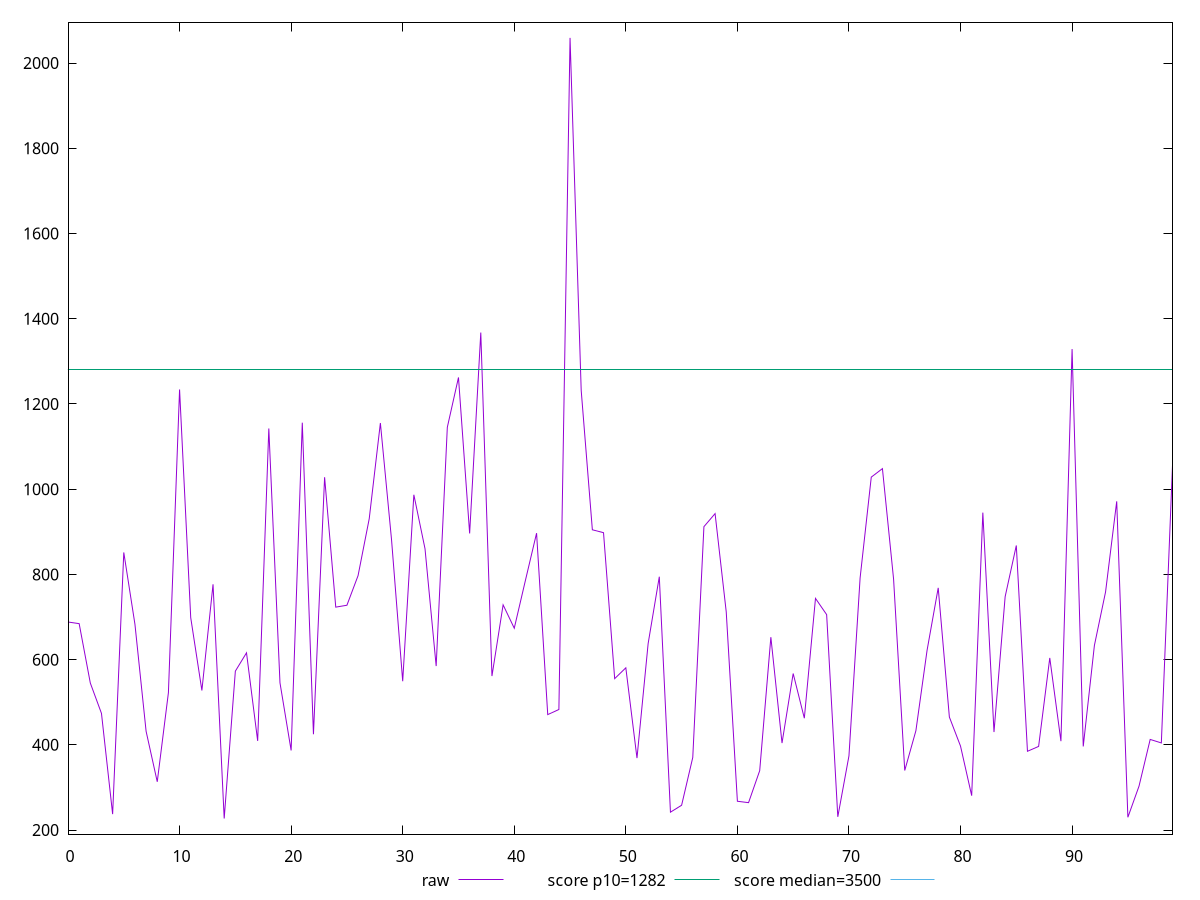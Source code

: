 reset

$raw <<EOF
0 688.2959999999999
1 684.4559999999999
2 545.076
3 473.8639999999999
4 237.46000000000004
5 851.5360000000001
6 682.9399999999998
7 431.94
8 313.36800000000005
9 522.48
10 1233.9959999999999
11 698.5600000000001
12 527.6519999999999
13 776.788
14 227.156
15 572.9960000000001
16 616
17 409.2960000000001
18 1142.4320000000002
19 545.616
20 386.90000000000003
21 1156.052
22 424.86400000000003
23 1028.0520000000001
24 723.2080000000002
25 727.644
26 797.1599999999999
27 930.6960000000001
28 1155.2479999999998
29 881.2760000000001
30 549.348
31 986.8719999999994
32 860.196
33 584.912
34 1145.2480000000003
35 1262.164
36 896.0920000000001
37 1367.484
38 561.4480000000001
39 728.5400000000001
40 673.724
41 785.952
42 896.7919999999999
43 471.024
44 483.016
45 2058.9599999999996
46 1231.624
47 904.6999999999999
48 897.8840000000001
49 555.396
50 580.7840000000001
51 368.98400000000004
52 637.8080000000001
53 794.5720000000001
54 242.036
55 258.32000000000005
56 370.43600000000004
57 912.0400000000001
58 942.6920000000002
59 712.0360000000002
60 267.648
61 264.39599999999996
62 339.48400000000004
63 652.7
64 404.2679999999999
65 567.3959999999998
66 462.53599999999994
67 743.7200000000001
68 705.6
69 231.12
70 374.22800000000007
71 791.8960000000002
72 1028.3
73 1048.2520000000002
74 789.048
75 339.87200000000007
76 433.18799999999993
77 621.58
78 768.4520000000002
79 465.29200000000014
80 397.072
81 280.788
82 944.9400000000002
83 430.03600000000006
84 747.7240000000002
85 867.8720000000002
86 384.9440000000001
87 396.412
88 604.02
89 408.696
90 1328.748
91 396.34000000000003
92 633.316
93 758.8280000000001
94 971.46
95 230.07999999999998
96 303.192
97 412.736
98 404.53600000000006
99 1055.5839999999996
EOF

set key outside below
set xrange [0:99]
set yrange [190.51992:2095.5960799999993]
set trange [190.51992:2095.5960799999993]
set terminal svg size 640, 500 enhanced background rgb 'white'
set output "report_00015_2021-02-09T16-11-33.973Z/bootup-time/samples/pages+cached+noadtech+nomedia+nocss/raw/values.svg"

plot $raw title "raw" with line, \
     1282 title "score p10=1282", \
     3500 title "score median=3500"

reset
